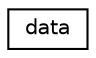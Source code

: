 digraph "Graphical Class Hierarchy"
{
 // LATEX_PDF_SIZE
  edge [fontname="Helvetica",fontsize="10",labelfontname="Helvetica",labelfontsize="10"];
  node [fontname="Helvetica",fontsize="10",shape=record];
  rankdir="LR";
  Node0 [label="data",height=0.2,width=0.4,color="black", fillcolor="white", style="filled",URL="$structdata.html",tooltip=" "];
}
